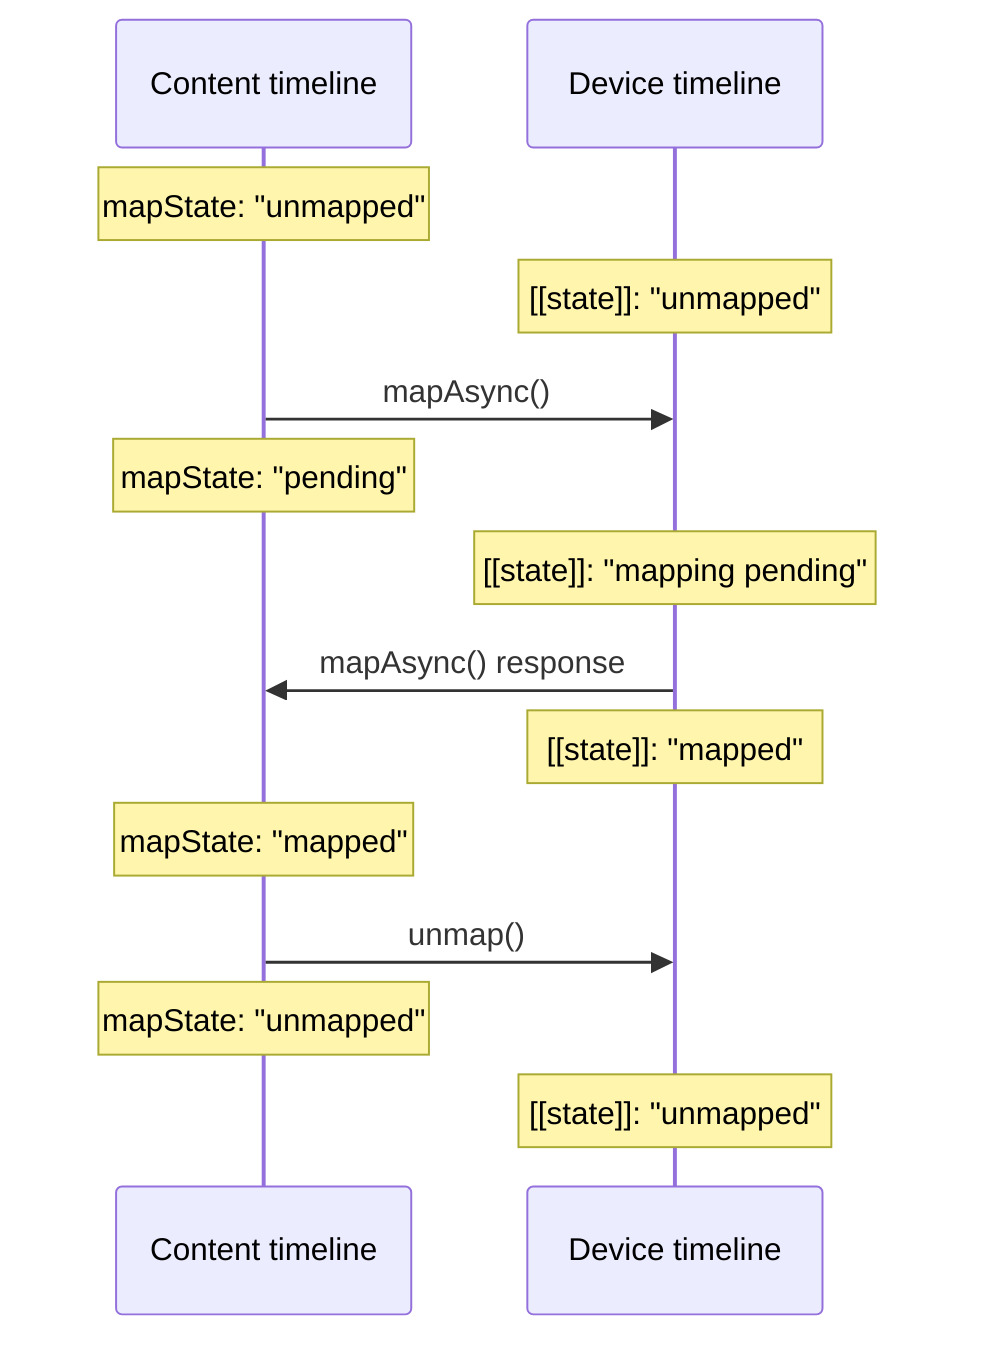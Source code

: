 sequenceDiagram
    Note over Content timeline: mapState: "unmapped"
    Note over Device timeline: [[state]]: "unmapped"
    Content timeline ->> Device timeline: mapAsync()
    Note over Content timeline: mapState: "pending"
    Note over Device timeline: [[state]]: "mapping pending"
    Device timeline ->> Content timeline: mapAsync() response
    Note over Device timeline: [[state]]: "mapped"
    Note over Content timeline: mapState: "mapped"
    Content timeline ->> Device timeline: unmap()
    Note over Content timeline: mapState: "unmapped"
    Note over Device timeline: [[state]]: "unmapped"